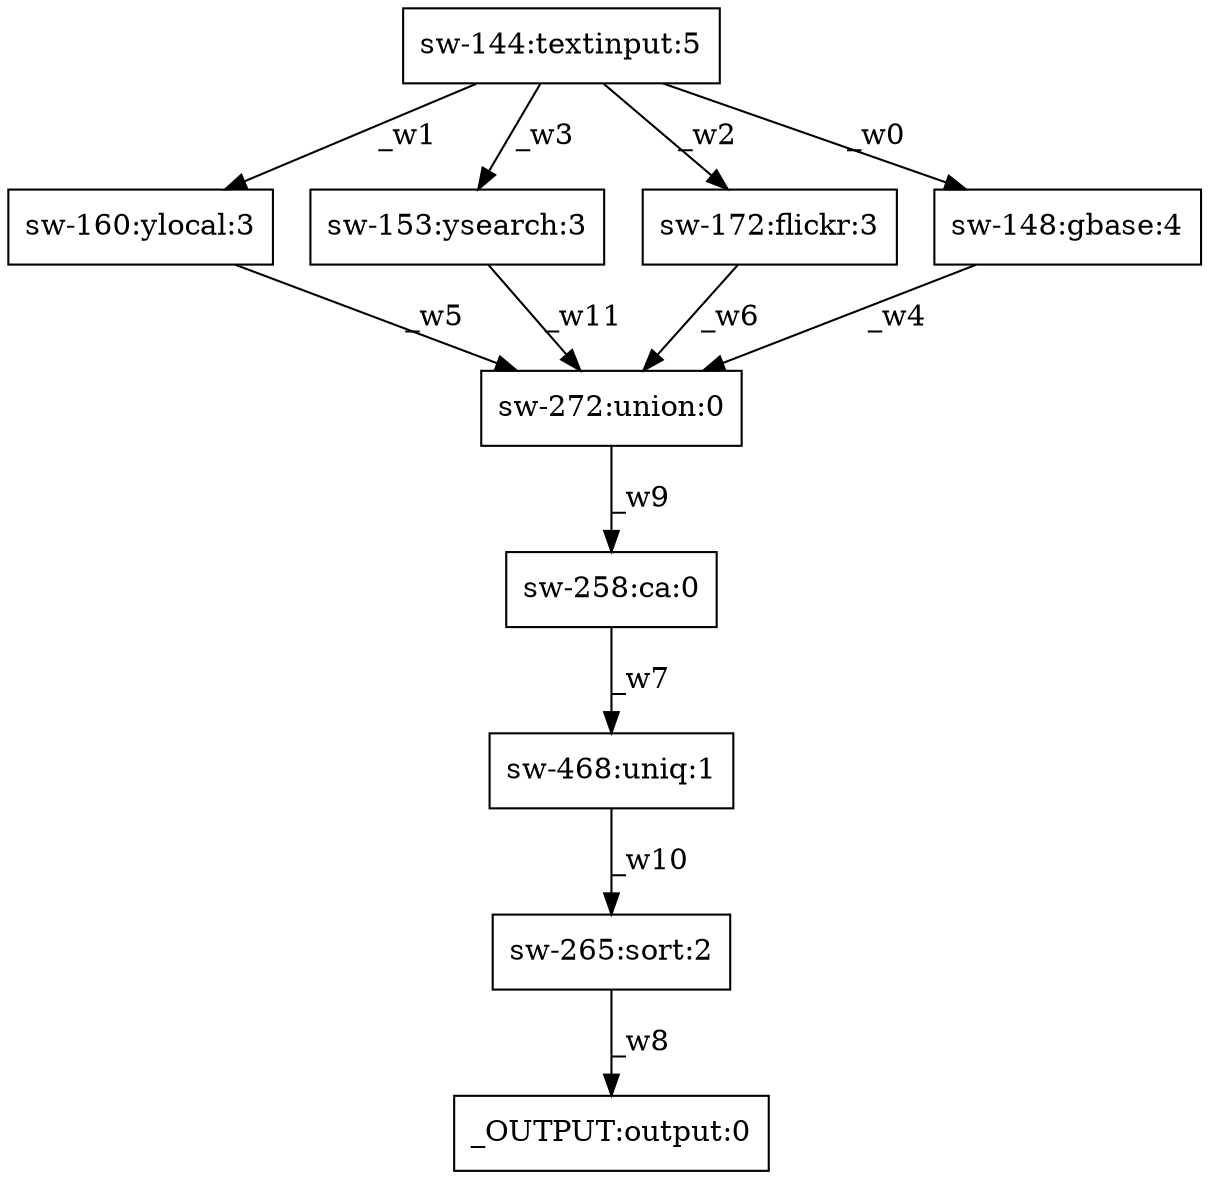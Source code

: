 digraph test1 { node [shape=box] "sw-144" [label="sw-144:textinput:5"];"_OUTPUT" [label="_OUTPUT:output:0"];"sw-160" [label="sw-160:ylocal:3"];"sw-468" [label="sw-468:uniq:1"];"sw-153" [label="sw-153:ysearch:3"];"sw-258" [label="sw-258:ca:0"];"sw-172" [label="sw-172:flickr:3"];"sw-265" [label="sw-265:sort:2"];"sw-148" [label="sw-148:gbase:4"];"sw-272" [label="sw-272:union:0"];"sw-144" -> "sw-148" [label="_w0"];"sw-144" -> "sw-160" [label="_w1"];"sw-144" -> "sw-172" [label="_w2"];"sw-144" -> "sw-153" [label="_w3"];"sw-148" -> "sw-272" [label="_w4"];"sw-160" -> "sw-272" [label="_w5"];"sw-172" -> "sw-272" [label="_w6"];"sw-258" -> "sw-468" [label="_w7"];"sw-265" -> "_OUTPUT" [label="_w8"];"sw-272" -> "sw-258" [label="_w9"];"sw-468" -> "sw-265" [label="_w10"];"sw-153" -> "sw-272" [label="_w11"];}